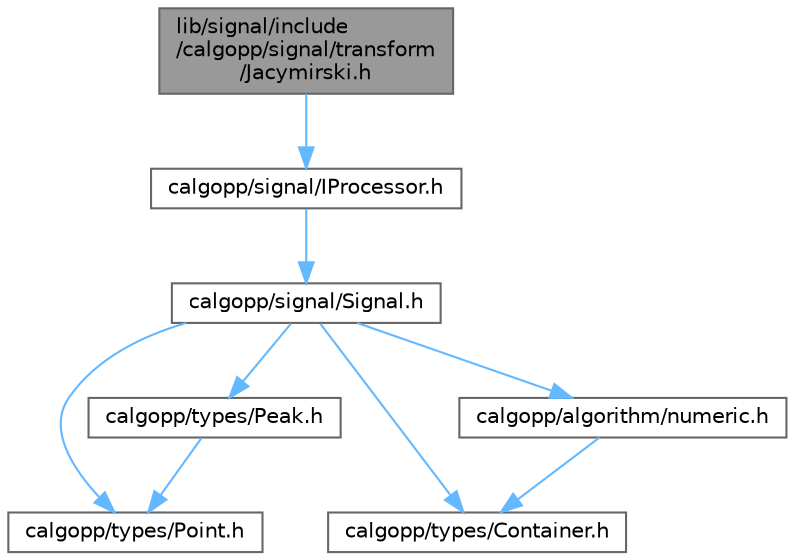 digraph "lib/signal/include/calgopp/signal/transform/Jacymirski.h"
{
 // LATEX_PDF_SIZE
  bgcolor="transparent";
  edge [fontname=Helvetica,fontsize=10,labelfontname=Helvetica,labelfontsize=10];
  node [fontname=Helvetica,fontsize=10,shape=box,height=0.2,width=0.4];
  Node1 [label="lib/signal/include\l/calgopp/signal/transform\l/Jacymirski.h",height=0.2,width=0.4,color="gray40", fillcolor="grey60", style="filled", fontcolor="black",tooltip=" "];
  Node1 -> Node2 [color="steelblue1",style="solid"];
  Node2 [label="calgopp/signal/IProcessor.h",height=0.2,width=0.4,color="grey40", fillcolor="white", style="filled",URL="$IProcessor_8h.html",tooltip=" "];
  Node2 -> Node3 [color="steelblue1",style="solid"];
  Node3 [label="calgopp/signal/Signal.h",height=0.2,width=0.4,color="grey40", fillcolor="white", style="filled",URL="$Signal_8h.html",tooltip=" "];
  Node3 -> Node4 [color="steelblue1",style="solid"];
  Node4 [label="calgopp/types/Point.h",height=0.2,width=0.4,color="grey40", fillcolor="white", style="filled",URL="$Point_8h.html",tooltip=" "];
  Node3 -> Node5 [color="steelblue1",style="solid"];
  Node5 [label="calgopp/types/Peak.h",height=0.2,width=0.4,color="grey40", fillcolor="white", style="filled",URL="$Peak_8h.html",tooltip=" "];
  Node5 -> Node4 [color="steelblue1",style="solid"];
  Node3 -> Node6 [color="steelblue1",style="solid"];
  Node6 [label="calgopp/types/Container.h",height=0.2,width=0.4,color="grey40", fillcolor="white", style="filled",URL="$Container_8h.html",tooltip=" "];
  Node3 -> Node7 [color="steelblue1",style="solid"];
  Node7 [label="calgopp/algorithm/numeric.h",height=0.2,width=0.4,color="grey40", fillcolor="white", style="filled",URL="$numeric_8h.html",tooltip=" "];
  Node7 -> Node6 [color="steelblue1",style="solid"];
}
